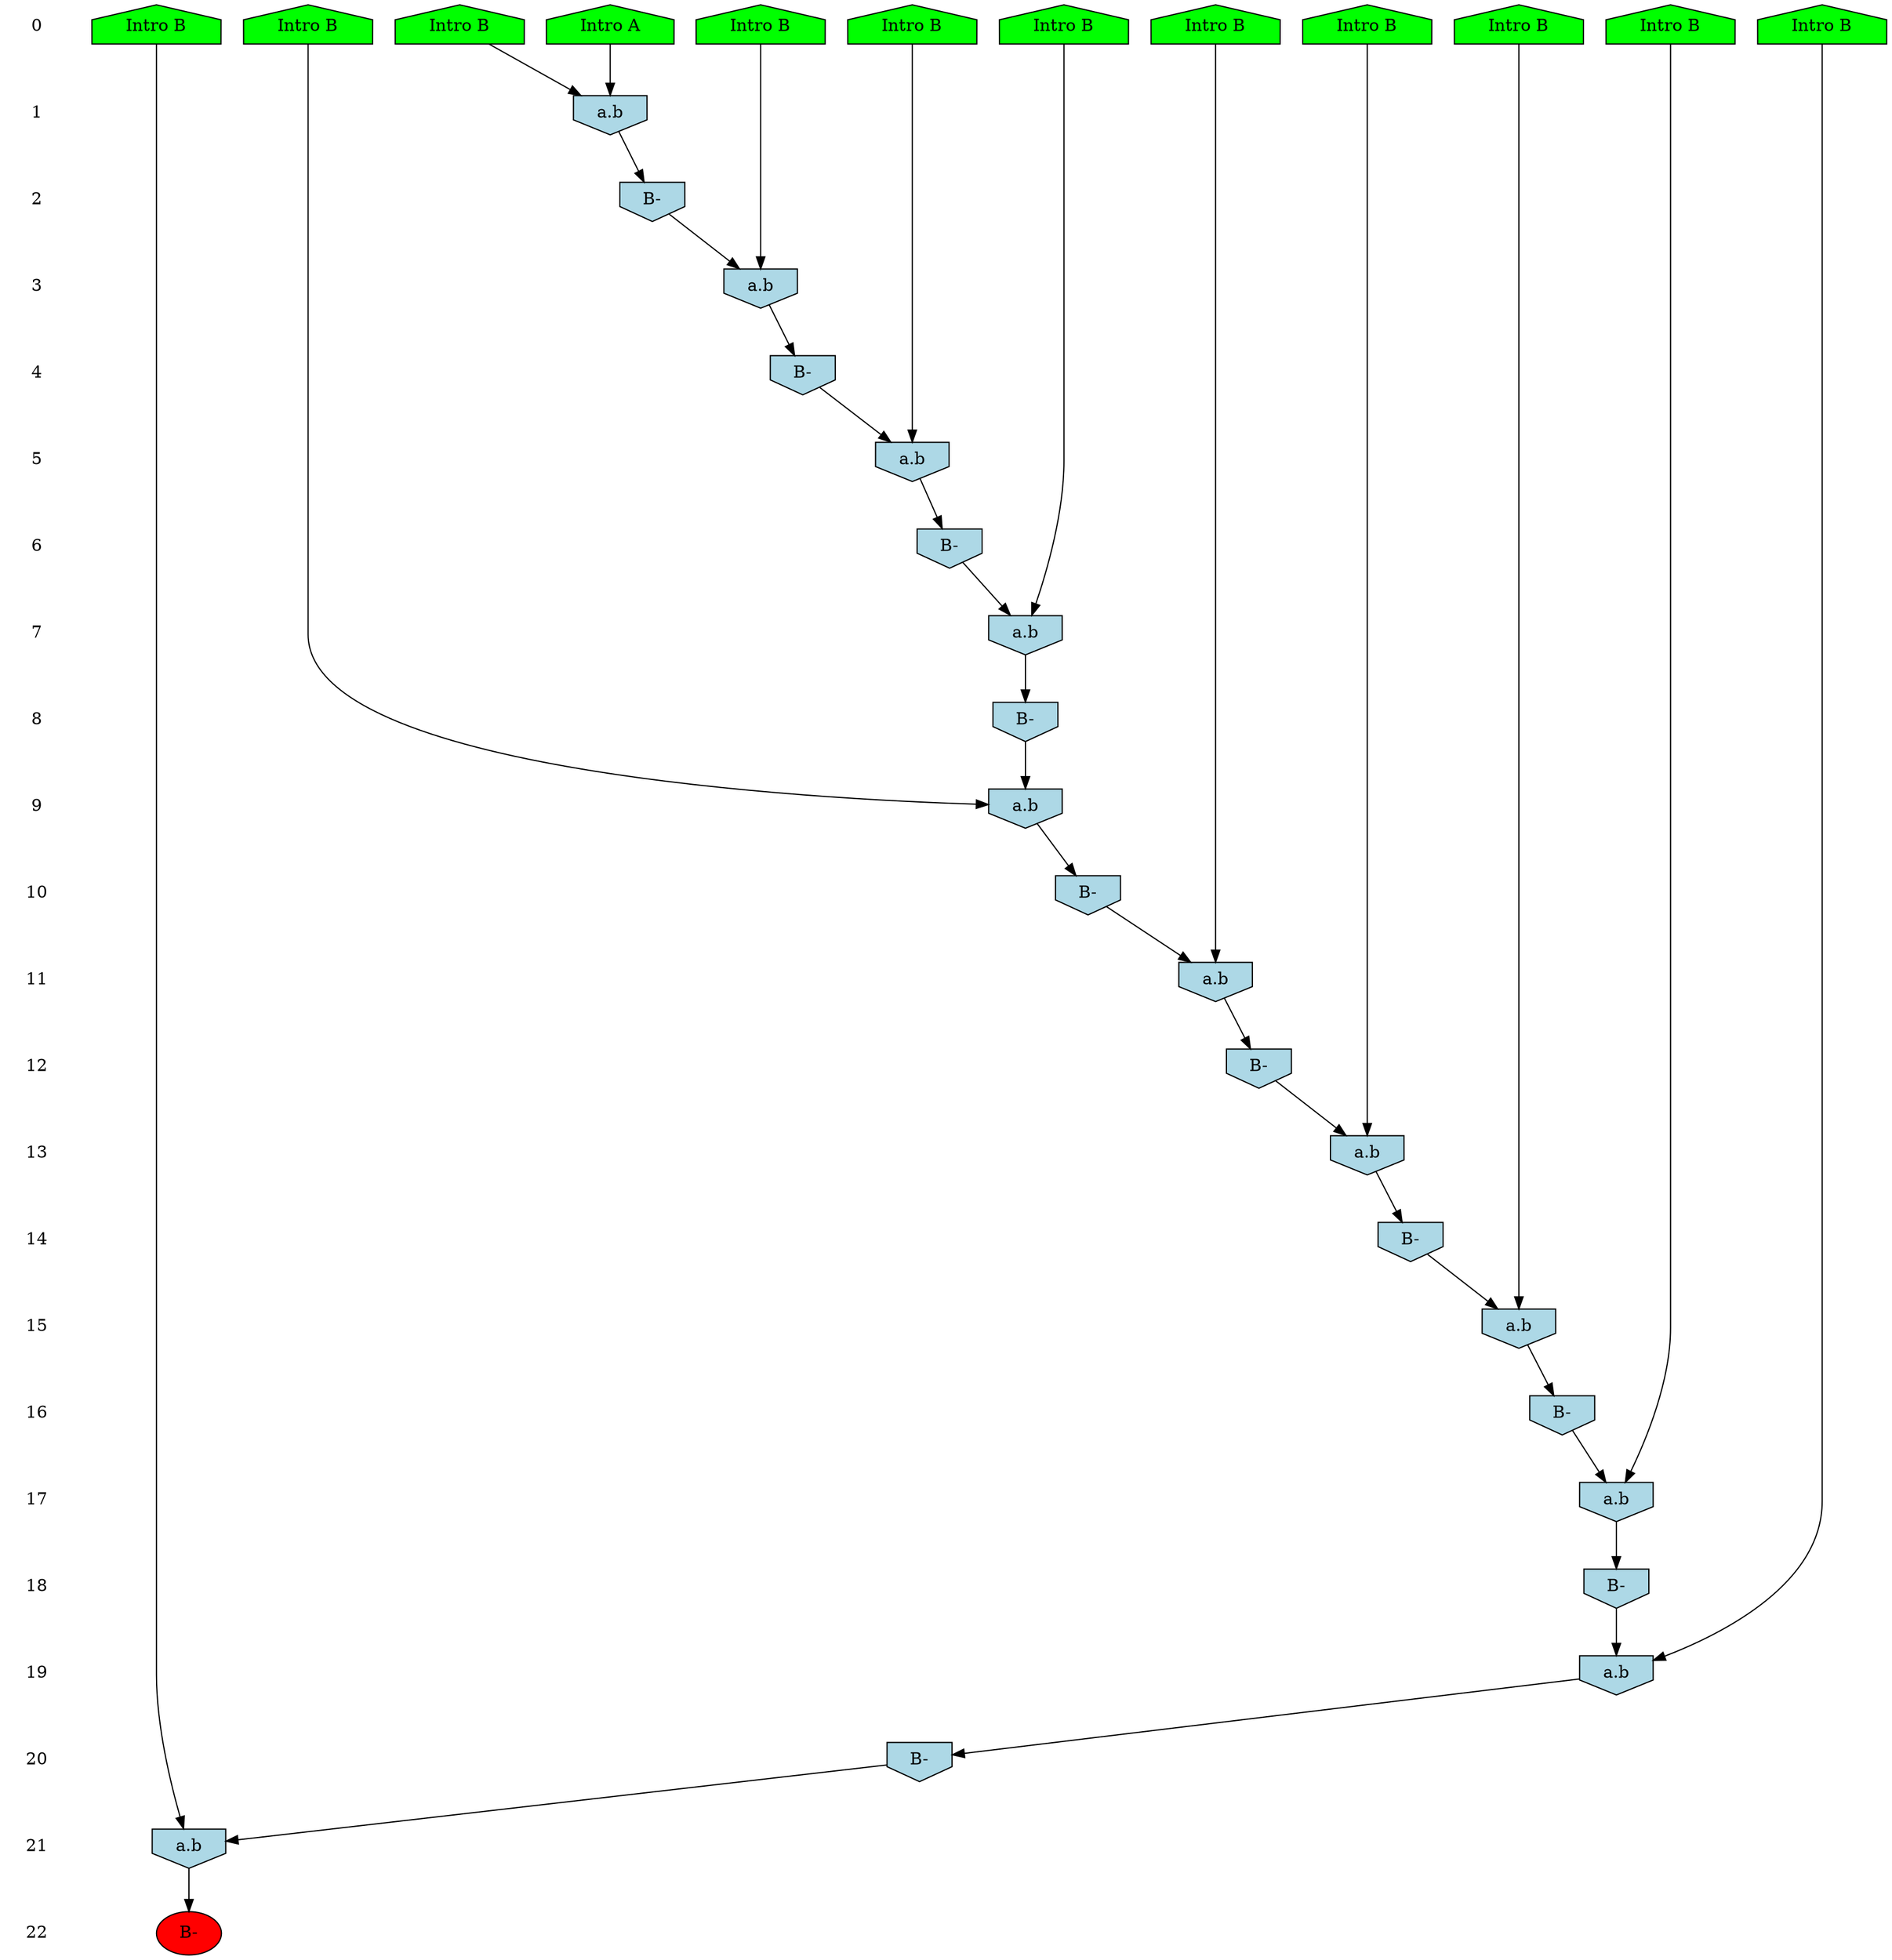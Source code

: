 /* Compression of 1 causal flows obtained in average at 1.267067E+01 t.u */
/* Compressed causal flows were: [11] */
digraph G{
 ranksep=.5 ; 
{ rank = same ; "0" [shape=plaintext] ; node_1 [label ="Intro B", shape=house, style=filled, fillcolor=green] ;
node_2 [label ="Intro B", shape=house, style=filled, fillcolor=green] ;
node_3 [label ="Intro B", shape=house, style=filled, fillcolor=green] ;
node_4 [label ="Intro B", shape=house, style=filled, fillcolor=green] ;
node_5 [label ="Intro B", shape=house, style=filled, fillcolor=green] ;
node_6 [label ="Intro B", shape=house, style=filled, fillcolor=green] ;
node_7 [label ="Intro B", shape=house, style=filled, fillcolor=green] ;
node_8 [label ="Intro B", shape=house, style=filled, fillcolor=green] ;
node_9 [label ="Intro B", shape=house, style=filled, fillcolor=green] ;
node_10 [label ="Intro B", shape=house, style=filled, fillcolor=green] ;
node_11 [label ="Intro B", shape=house, style=filled, fillcolor=green] ;
node_12 [label ="Intro A", shape=house, style=filled, fillcolor=green] ;
}
{ rank = same ; "1" [shape=plaintext] ; node_13 [label="a.b", shape=invhouse, style=filled, fillcolor = lightblue] ;
}
{ rank = same ; "2" [shape=plaintext] ; node_14 [label="B-", shape=invhouse, style=filled, fillcolor = lightblue] ;
}
{ rank = same ; "3" [shape=plaintext] ; node_15 [label="a.b", shape=invhouse, style=filled, fillcolor = lightblue] ;
}
{ rank = same ; "4" [shape=plaintext] ; node_16 [label="B-", shape=invhouse, style=filled, fillcolor = lightblue] ;
}
{ rank = same ; "5" [shape=plaintext] ; node_17 [label="a.b", shape=invhouse, style=filled, fillcolor = lightblue] ;
}
{ rank = same ; "6" [shape=plaintext] ; node_18 [label="B-", shape=invhouse, style=filled, fillcolor = lightblue] ;
}
{ rank = same ; "7" [shape=plaintext] ; node_19 [label="a.b", shape=invhouse, style=filled, fillcolor = lightblue] ;
}
{ rank = same ; "8" [shape=plaintext] ; node_20 [label="B-", shape=invhouse, style=filled, fillcolor = lightblue] ;
}
{ rank = same ; "9" [shape=plaintext] ; node_21 [label="a.b", shape=invhouse, style=filled, fillcolor = lightblue] ;
}
{ rank = same ; "10" [shape=plaintext] ; node_22 [label="B-", shape=invhouse, style=filled, fillcolor = lightblue] ;
}
{ rank = same ; "11" [shape=plaintext] ; node_23 [label="a.b", shape=invhouse, style=filled, fillcolor = lightblue] ;
}
{ rank = same ; "12" [shape=plaintext] ; node_24 [label="B-", shape=invhouse, style=filled, fillcolor = lightblue] ;
}
{ rank = same ; "13" [shape=plaintext] ; node_25 [label="a.b", shape=invhouse, style=filled, fillcolor = lightblue] ;
}
{ rank = same ; "14" [shape=plaintext] ; node_26 [label="B-", shape=invhouse, style=filled, fillcolor = lightblue] ;
}
{ rank = same ; "15" [shape=plaintext] ; node_27 [label="a.b", shape=invhouse, style=filled, fillcolor = lightblue] ;
}
{ rank = same ; "16" [shape=plaintext] ; node_28 [label="B-", shape=invhouse, style=filled, fillcolor = lightblue] ;
}
{ rank = same ; "17" [shape=plaintext] ; node_29 [label="a.b", shape=invhouse, style=filled, fillcolor = lightblue] ;
}
{ rank = same ; "18" [shape=plaintext] ; node_30 [label="B-", shape=invhouse, style=filled, fillcolor = lightblue] ;
}
{ rank = same ; "19" [shape=plaintext] ; node_31 [label="a.b", shape=invhouse, style=filled, fillcolor = lightblue] ;
}
{ rank = same ; "20" [shape=plaintext] ; node_32 [label="B-", shape=invhouse, style=filled, fillcolor = lightblue] ;
}
{ rank = same ; "21" [shape=plaintext] ; node_33 [label="a.b", shape=invhouse, style=filled, fillcolor = lightblue] ;
}
{ rank = same ; "22" [shape=plaintext] ; node_34 [label ="B-", style=filled, fillcolor=red] ;
}
"0" -> "1" [style="invis"]; 
"1" -> "2" [style="invis"]; 
"2" -> "3" [style="invis"]; 
"3" -> "4" [style="invis"]; 
"4" -> "5" [style="invis"]; 
"5" -> "6" [style="invis"]; 
"6" -> "7" [style="invis"]; 
"7" -> "8" [style="invis"]; 
"8" -> "9" [style="invis"]; 
"9" -> "10" [style="invis"]; 
"10" -> "11" [style="invis"]; 
"11" -> "12" [style="invis"]; 
"12" -> "13" [style="invis"]; 
"13" -> "14" [style="invis"]; 
"14" -> "15" [style="invis"]; 
"15" -> "16" [style="invis"]; 
"16" -> "17" [style="invis"]; 
"17" -> "18" [style="invis"]; 
"18" -> "19" [style="invis"]; 
"19" -> "20" [style="invis"]; 
"20" -> "21" [style="invis"]; 
"21" -> "22" [style="invis"]; 
node_1 -> node_13
node_12 -> node_13
node_13 -> node_14
node_5 -> node_15
node_14 -> node_15
node_15 -> node_16
node_4 -> node_17
node_16 -> node_17
node_17 -> node_18
node_10 -> node_19
node_18 -> node_19
node_19 -> node_20
node_3 -> node_21
node_20 -> node_21
node_21 -> node_22
node_7 -> node_23
node_22 -> node_23
node_23 -> node_24
node_8 -> node_25
node_24 -> node_25
node_25 -> node_26
node_9 -> node_27
node_26 -> node_27
node_27 -> node_28
node_6 -> node_29
node_28 -> node_29
node_29 -> node_30
node_2 -> node_31
node_30 -> node_31
node_31 -> node_32
node_11 -> node_33
node_32 -> node_33
node_33 -> node_34
}
/*
 Dot generation time: 0.000455
*/